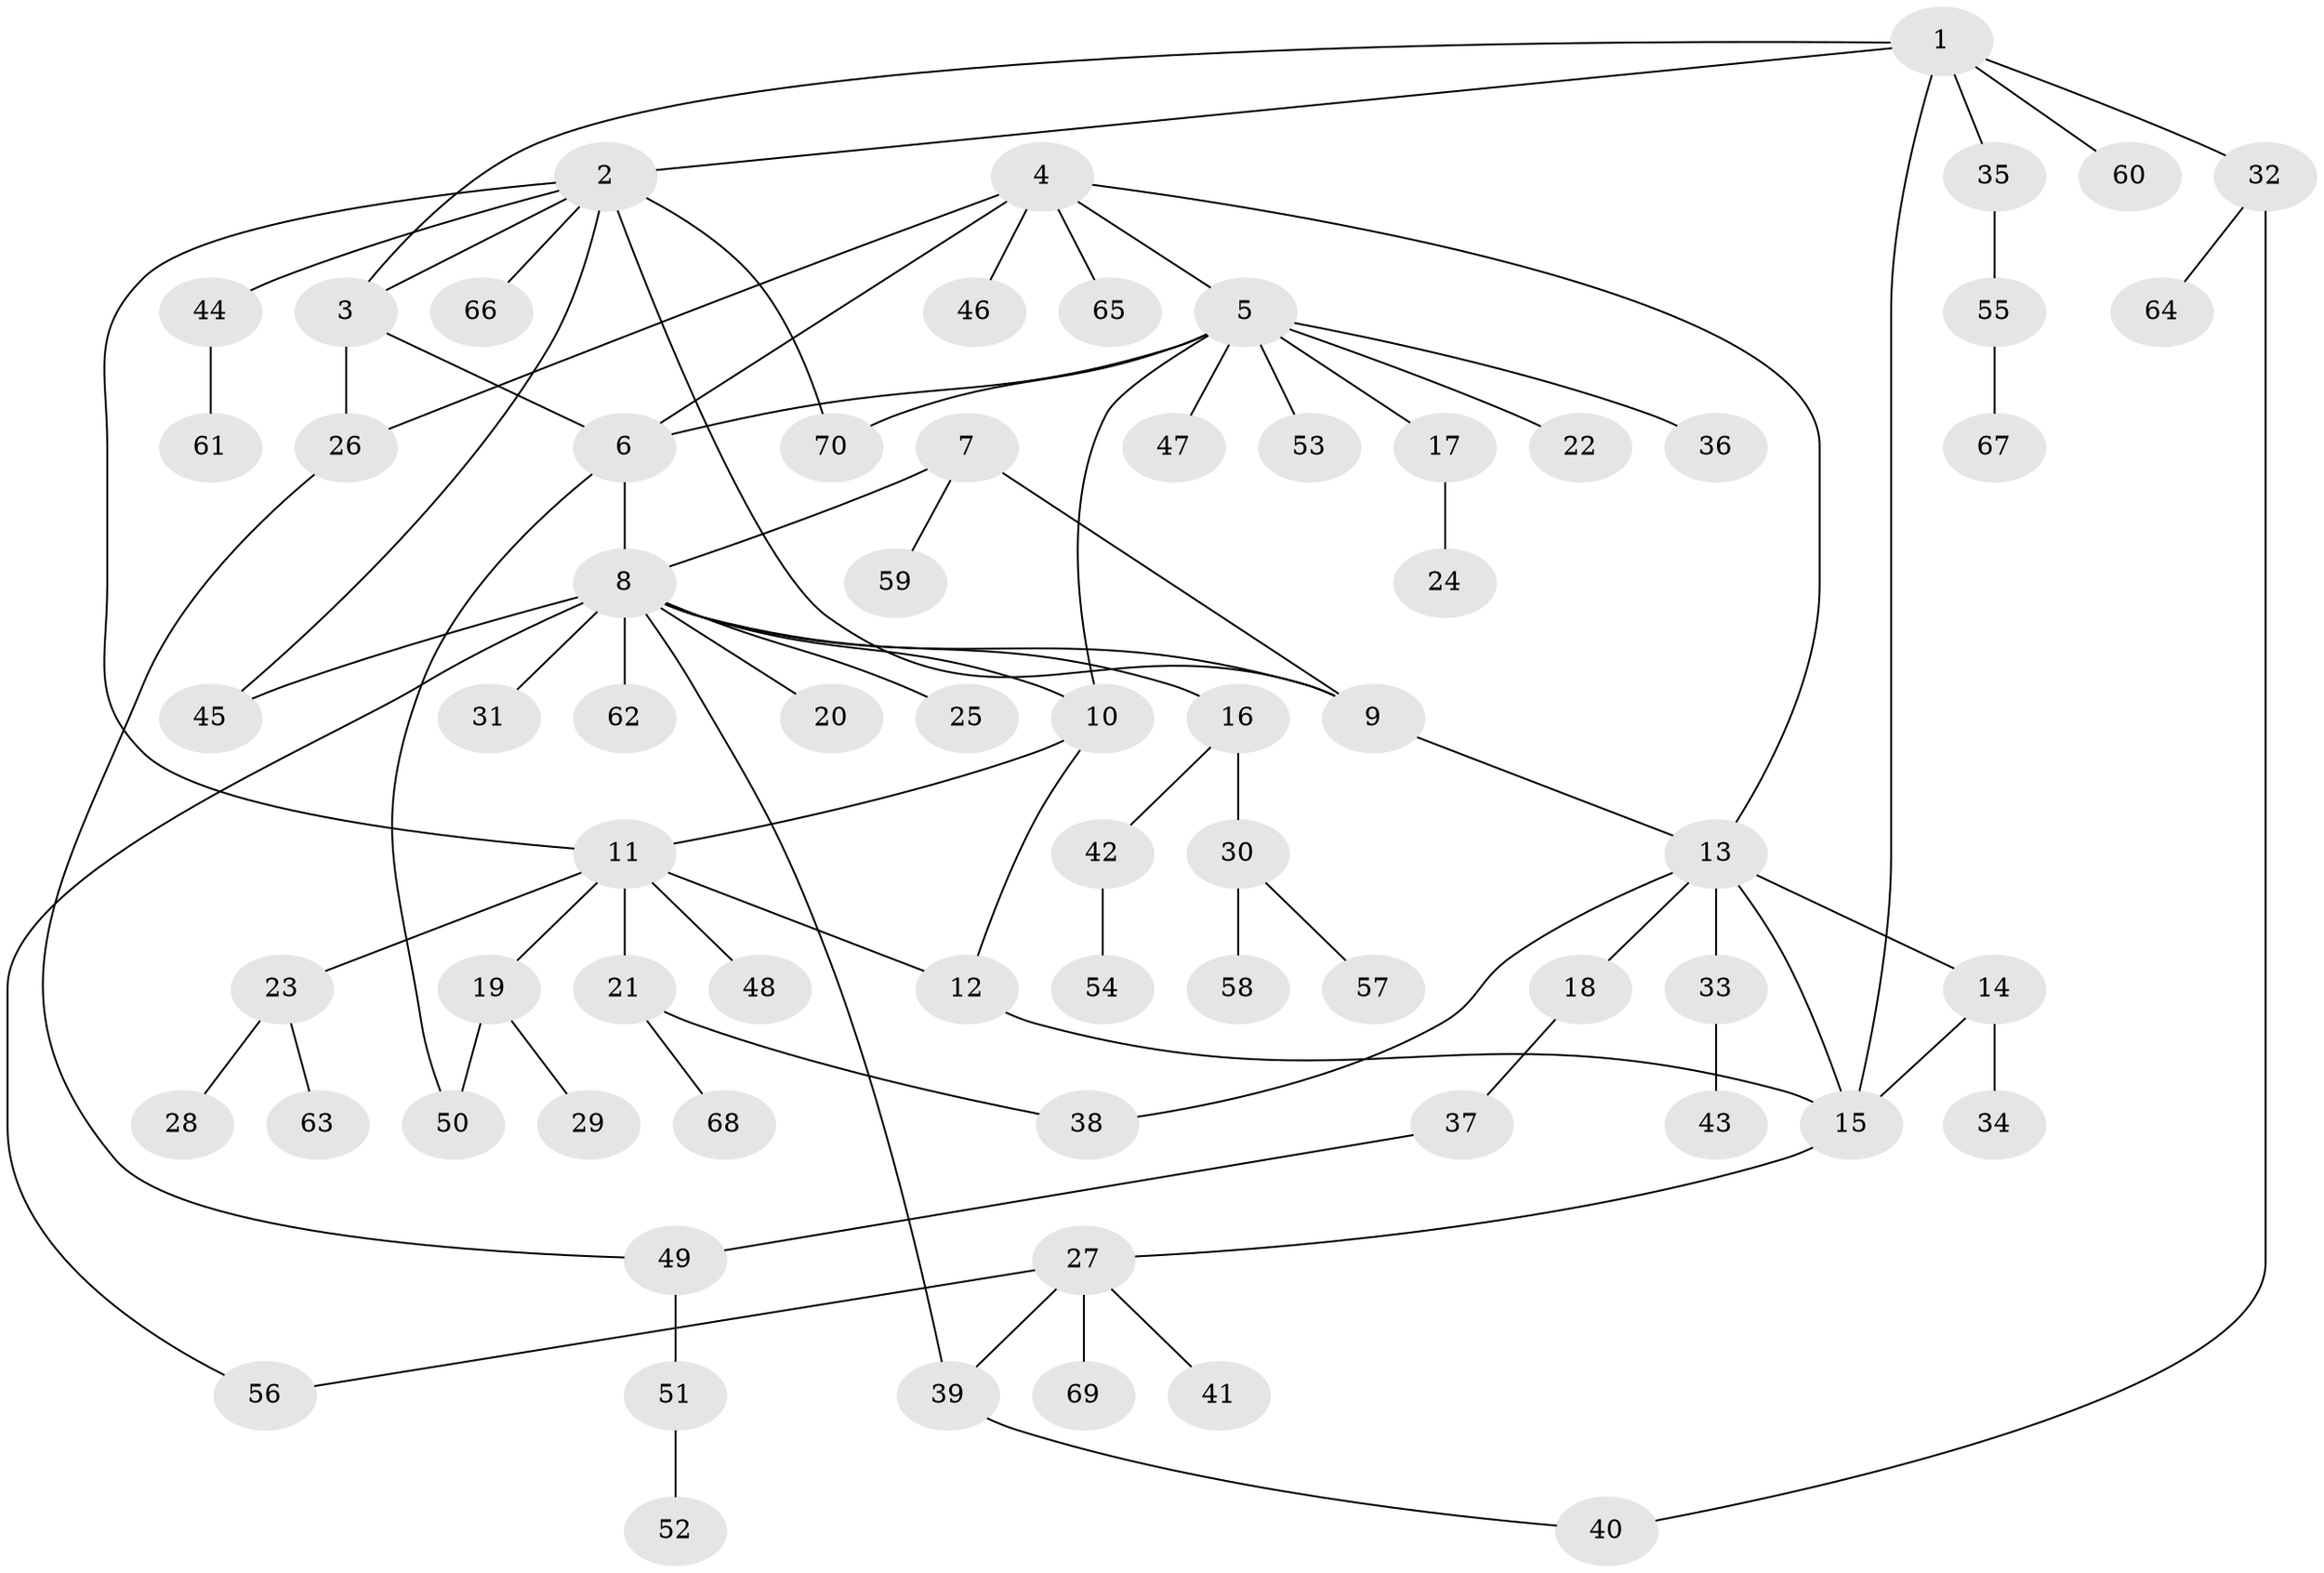 // Generated by graph-tools (version 1.1) at 2025/50/03/09/25 03:50:41]
// undirected, 70 vertices, 89 edges
graph export_dot {
graph [start="1"]
  node [color=gray90,style=filled];
  1;
  2;
  3;
  4;
  5;
  6;
  7;
  8;
  9;
  10;
  11;
  12;
  13;
  14;
  15;
  16;
  17;
  18;
  19;
  20;
  21;
  22;
  23;
  24;
  25;
  26;
  27;
  28;
  29;
  30;
  31;
  32;
  33;
  34;
  35;
  36;
  37;
  38;
  39;
  40;
  41;
  42;
  43;
  44;
  45;
  46;
  47;
  48;
  49;
  50;
  51;
  52;
  53;
  54;
  55;
  56;
  57;
  58;
  59;
  60;
  61;
  62;
  63;
  64;
  65;
  66;
  67;
  68;
  69;
  70;
  1 -- 2;
  1 -- 3;
  1 -- 15;
  1 -- 32;
  1 -- 35;
  1 -- 60;
  2 -- 3;
  2 -- 9;
  2 -- 11;
  2 -- 44;
  2 -- 45;
  2 -- 66;
  2 -- 70;
  3 -- 6;
  3 -- 26;
  4 -- 5;
  4 -- 6;
  4 -- 13;
  4 -- 26;
  4 -- 46;
  4 -- 65;
  5 -- 6;
  5 -- 10;
  5 -- 17;
  5 -- 22;
  5 -- 36;
  5 -- 47;
  5 -- 53;
  5 -- 70;
  6 -- 8;
  6 -- 50;
  7 -- 8;
  7 -- 9;
  7 -- 59;
  8 -- 9;
  8 -- 10;
  8 -- 16;
  8 -- 20;
  8 -- 25;
  8 -- 31;
  8 -- 39;
  8 -- 45;
  8 -- 56;
  8 -- 62;
  9 -- 13;
  10 -- 11;
  10 -- 12;
  11 -- 12;
  11 -- 19;
  11 -- 21;
  11 -- 23;
  11 -- 48;
  12 -- 15;
  13 -- 14;
  13 -- 15;
  13 -- 18;
  13 -- 33;
  13 -- 38;
  14 -- 15;
  14 -- 34;
  15 -- 27;
  16 -- 30;
  16 -- 42;
  17 -- 24;
  18 -- 37;
  19 -- 29;
  19 -- 50;
  21 -- 38;
  21 -- 68;
  23 -- 28;
  23 -- 63;
  26 -- 49;
  27 -- 39;
  27 -- 41;
  27 -- 56;
  27 -- 69;
  30 -- 57;
  30 -- 58;
  32 -- 40;
  32 -- 64;
  33 -- 43;
  35 -- 55;
  37 -- 49;
  39 -- 40;
  42 -- 54;
  44 -- 61;
  49 -- 51;
  51 -- 52;
  55 -- 67;
}
